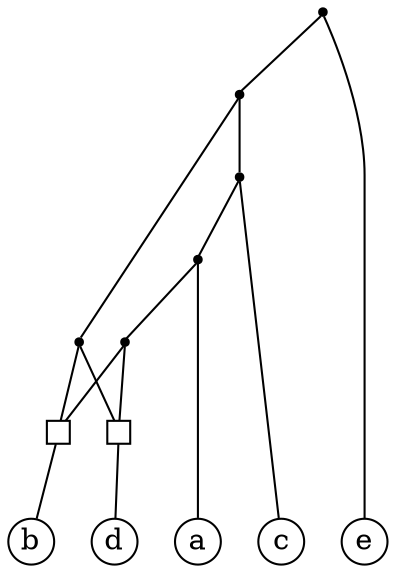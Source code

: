graph G {
  node [shape=circle width=0.3 fixedsize=true height=0.3];
  {rank = same; a b c d e};
  node [shape = square label = "" width=0.15 fixedsize=true height=0.15];
  _11 _12;
  node [shape = point width=default height=default];
  _5 -- _12;
  _5 -- _11;
  _6 -- _12;
  _6 -- _11;
  _7 -- a;
  _7 -- _5;
  _8 -- c;
  _8 -- _7;
  _9 -- _8;
  _9 -- _6;
  _10 -- _9;
  _10 -- e;
  _11 -- b;
  _12 -- d;
}
